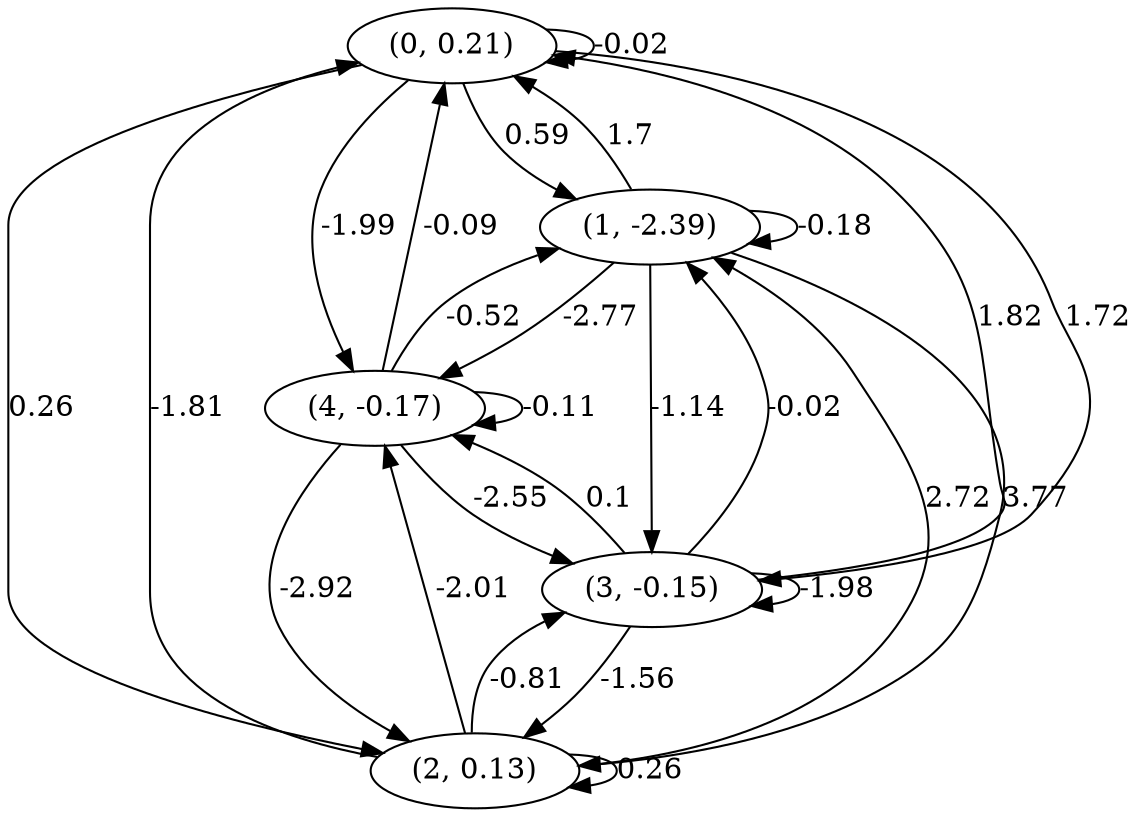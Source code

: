 digraph {
    0 [ label = "(0, 0.21)" ]
    1 [ label = "(1, -2.39)" ]
    2 [ label = "(2, 0.13)" ]
    3 [ label = "(3, -0.15)" ]
    4 [ label = "(4, -0.17)" ]
    0 -> 0 [ label = "-0.02" ]
    1 -> 1 [ label = "-0.18" ]
    2 -> 2 [ label = "0.26" ]
    3 -> 3 [ label = "-1.98" ]
    4 -> 4 [ label = "-0.11" ]
    1 -> 0 [ label = "1.7" ]
    2 -> 0 [ label = "-1.81" ]
    3 -> 0 [ label = "1.82" ]
    4 -> 0 [ label = "-0.09" ]
    0 -> 1 [ label = "0.59" ]
    2 -> 1 [ label = "2.72" ]
    3 -> 1 [ label = "-0.02" ]
    4 -> 1 [ label = "-0.52" ]
    0 -> 2 [ label = "0.26" ]
    1 -> 2 [ label = "3.77" ]
    3 -> 2 [ label = "-1.56" ]
    4 -> 2 [ label = "-2.92" ]
    0 -> 3 [ label = "1.72" ]
    1 -> 3 [ label = "-1.14" ]
    2 -> 3 [ label = "-0.81" ]
    4 -> 3 [ label = "-2.55" ]
    0 -> 4 [ label = "-1.99" ]
    1 -> 4 [ label = "-2.77" ]
    2 -> 4 [ label = "-2.01" ]
    3 -> 4 [ label = "0.1" ]
}

